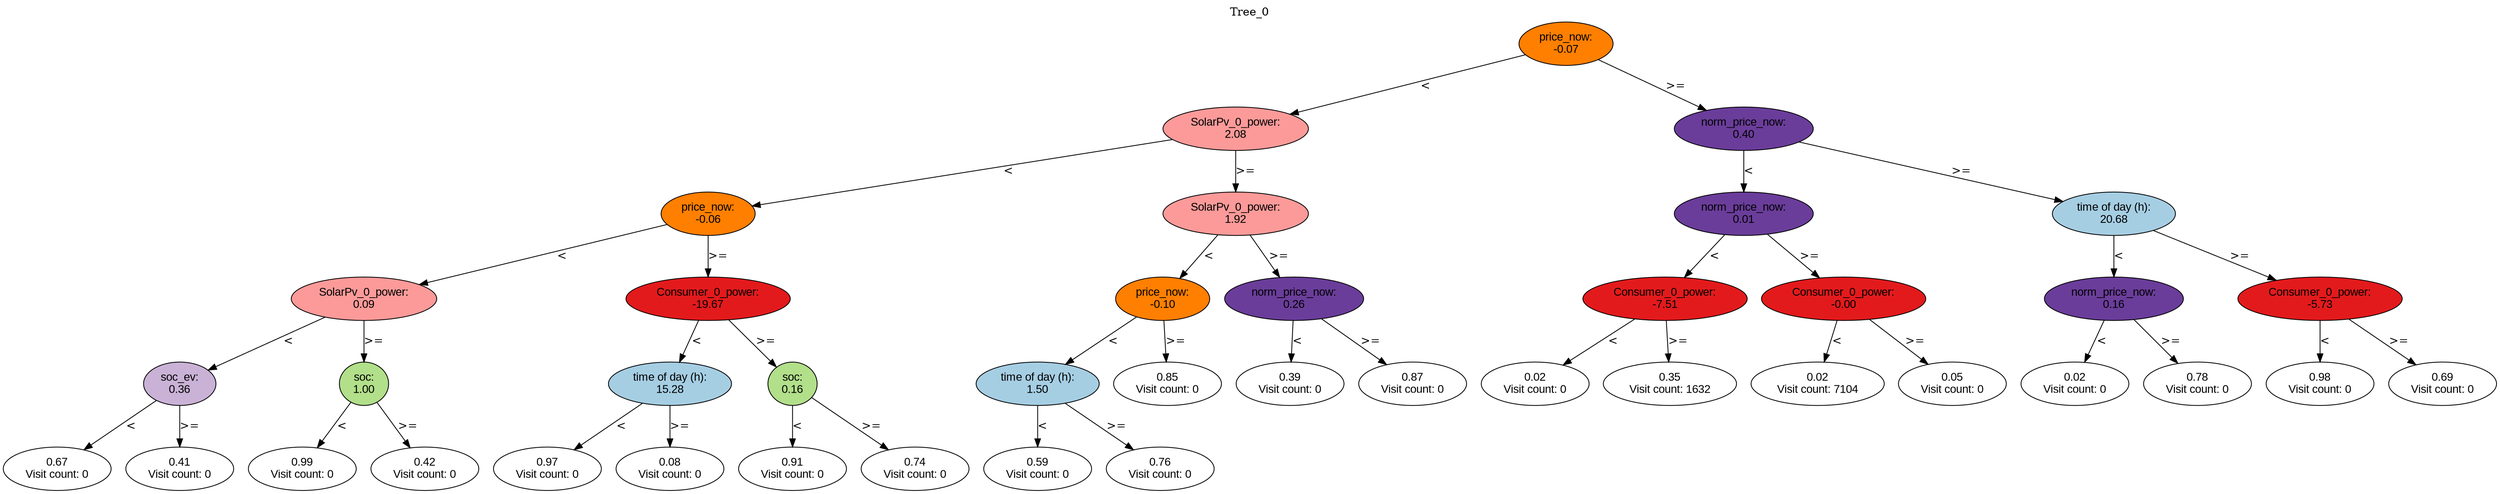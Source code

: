 digraph BST {
    node [fontname="Arial" style=filled colorscheme=paired12];
    0 [ label = "price_now:
-0.07" fillcolor=8];
    1 [ label = "SolarPv_0_power:
2.08" fillcolor=5];
    2 [ label = "price_now:
-0.06" fillcolor=8];
    3 [ label = "SolarPv_0_power:
0.09" fillcolor=5];
    4 [ label = "soc_ev:
0.36" fillcolor=9];
    5 [ label = "0.67
Visit count: 0" fillcolor=white];
    6 [ label = "0.41
Visit count: 0" fillcolor=white];
    7 [ label = "soc:
1.00" fillcolor=3];
    8 [ label = "0.99
Visit count: 0" fillcolor=white];
    9 [ label = "0.42
Visit count: 0" fillcolor=white];
    10 [ label = "Consumer_0_power:
-19.67" fillcolor=6];
    11 [ label = "time of day (h):
15.28" fillcolor=1];
    12 [ label = "0.97
Visit count: 0" fillcolor=white];
    13 [ label = "0.08
Visit count: 0" fillcolor=white];
    14 [ label = "soc:
0.16" fillcolor=3];
    15 [ label = "0.91
Visit count: 0" fillcolor=white];
    16 [ label = "0.74
Visit count: 0" fillcolor=white];
    17 [ label = "SolarPv_0_power:
1.92" fillcolor=5];
    18 [ label = "price_now:
-0.10" fillcolor=8];
    19 [ label = "time of day (h):
1.50" fillcolor=1];
    20 [ label = "0.59
Visit count: 0" fillcolor=white];
    21 [ label = "0.76
Visit count: 0" fillcolor=white];
    22 [ label = "0.85
Visit count: 0" fillcolor=white];
    23 [ label = "norm_price_now:
0.26" fillcolor=10];
    24 [ label = "0.39
Visit count: 0" fillcolor=white];
    25 [ label = "0.87
Visit count: 0" fillcolor=white];
    26 [ label = "norm_price_now:
0.40" fillcolor=10];
    27 [ label = "norm_price_now:
0.01" fillcolor=10];
    28 [ label = "Consumer_0_power:
-7.51" fillcolor=6];
    29 [ label = "0.02
Visit count: 0" fillcolor=white];
    30 [ label = "0.35
Visit count: 1632" fillcolor=white];
    31 [ label = "Consumer_0_power:
-0.00" fillcolor=6];
    32 [ label = "0.02
Visit count: 7104" fillcolor=white];
    33 [ label = "0.05
Visit count: 0" fillcolor=white];
    34 [ label = "time of day (h):
20.68" fillcolor=1];
    35 [ label = "norm_price_now:
0.16" fillcolor=10];
    36 [ label = "0.02
Visit count: 0" fillcolor=white];
    37 [ label = "0.78
Visit count: 0" fillcolor=white];
    38 [ label = "Consumer_0_power:
-5.73" fillcolor=6];
    39 [ label = "0.98
Visit count: 0" fillcolor=white];
    40 [ label = "0.69
Visit count: 0" fillcolor=white];

    0  -> 1[ label = "<"];
    0  -> 26[ label = ">="];
    1  -> 2[ label = "<"];
    1  -> 17[ label = ">="];
    2  -> 3[ label = "<"];
    2  -> 10[ label = ">="];
    3  -> 4[ label = "<"];
    3  -> 7[ label = ">="];
    4  -> 5[ label = "<"];
    4  -> 6[ label = ">="];
    7  -> 8[ label = "<"];
    7  -> 9[ label = ">="];
    10  -> 11[ label = "<"];
    10  -> 14[ label = ">="];
    11  -> 12[ label = "<"];
    11  -> 13[ label = ">="];
    14  -> 15[ label = "<"];
    14  -> 16[ label = ">="];
    17  -> 18[ label = "<"];
    17  -> 23[ label = ">="];
    18  -> 19[ label = "<"];
    18  -> 22[ label = ">="];
    19  -> 20[ label = "<"];
    19  -> 21[ label = ">="];
    23  -> 24[ label = "<"];
    23  -> 25[ label = ">="];
    26  -> 27[ label = "<"];
    26  -> 34[ label = ">="];
    27  -> 28[ label = "<"];
    27  -> 31[ label = ">="];
    28  -> 29[ label = "<"];
    28  -> 30[ label = ">="];
    31  -> 32[ label = "<"];
    31  -> 33[ label = ">="];
    34  -> 35[ label = "<"];
    34  -> 38[ label = ">="];
    35  -> 36[ label = "<"];
    35  -> 37[ label = ">="];
    38  -> 39[ label = "<"];
    38  -> 40[ label = ">="];

    labelloc="t";
    label="Tree_0";
}
